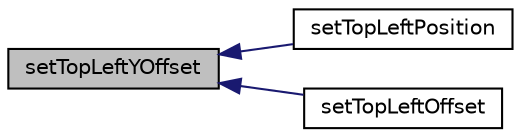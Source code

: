 digraph "setTopLeftYOffset"
{
  edge [fontname="Helvetica",fontsize="10",labelfontname="Helvetica",labelfontsize="10"];
  node [fontname="Helvetica",fontsize="10",shape=record];
  rankdir="LR";
  Node97 [label="setTopLeftYOffset",height=0.2,width=0.4,color="black", fillcolor="grey75", style="filled", fontcolor="black"];
  Node97 -> Node98 [dir="back",color="midnightblue",fontsize="10",style="solid",fontname="Helvetica"];
  Node98 [label="setTopLeftPosition",height=0.2,width=0.4,color="black", fillcolor="white", style="filled",URL="$class_p_h_p_excel___chart.html#aa42cff38ab076916dd17d1c8bbdadab8"];
  Node97 -> Node99 [dir="back",color="midnightblue",fontsize="10",style="solid",fontname="Helvetica"];
  Node99 [label="setTopLeftOffset",height=0.2,width=0.4,color="black", fillcolor="white", style="filled",URL="$class_p_h_p_excel___chart.html#a90d934640b2b529d4293d06d665ed1d2"];
}
